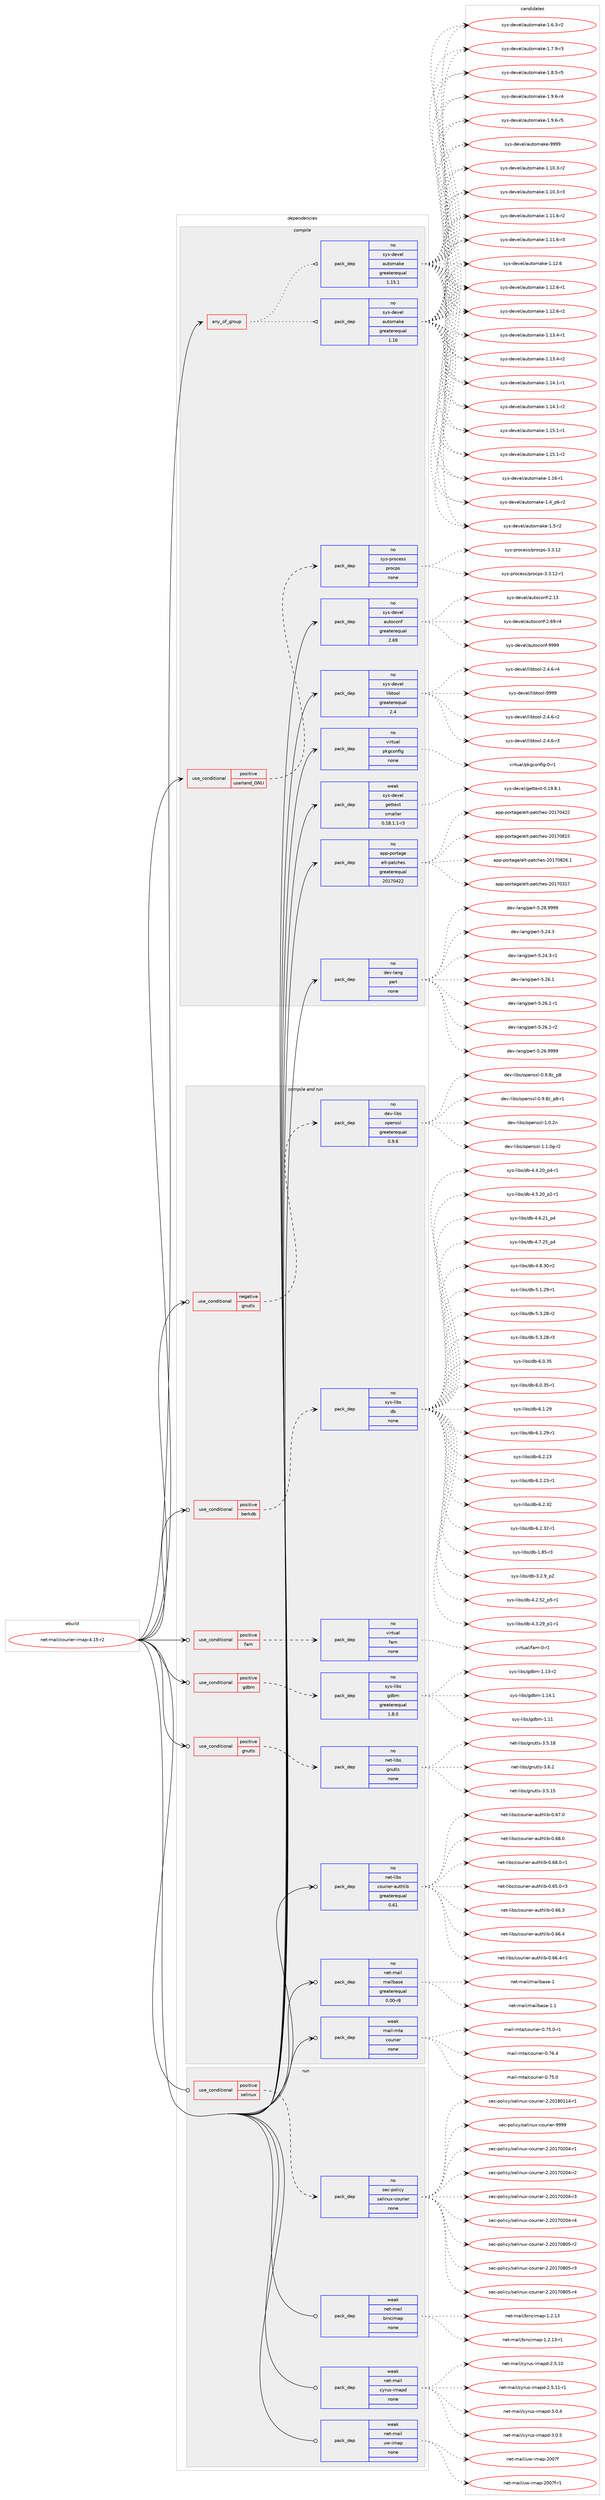 digraph prolog {

# *************
# Graph options
# *************

newrank=true;
concentrate=true;
compound=true;
graph [rankdir=LR,fontname=Helvetica,fontsize=10,ranksep=1.5];#, ranksep=2.5, nodesep=0.2];
edge  [arrowhead=vee];
node  [fontname=Helvetica,fontsize=10];

# **********
# The ebuild
# **********

subgraph cluster_leftcol {
color=gray;
rank=same;
label=<<i>ebuild</i>>;
id [label="net-mail/courier-imap-4.15-r2", color=red, width=4, href="../net-mail/courier-imap-4.15-r2.svg"];
}

# ****************
# The dependencies
# ****************

subgraph cluster_midcol {
color=gray;
label=<<i>dependencies</i>>;
subgraph cluster_compile {
fillcolor="#eeeeee";
style=filled;
label=<<i>compile</i>>;
subgraph any18 {
dependency711 [label=<<TABLE BORDER="0" CELLBORDER="1" CELLSPACING="0" CELLPADDING="4"><TR><TD CELLPADDING="10">any_of_group</TD></TR></TABLE>>, shape=none, color=red];subgraph pack525 {
dependency712 [label=<<TABLE BORDER="0" CELLBORDER="1" CELLSPACING="0" CELLPADDING="4" WIDTH="220"><TR><TD ROWSPAN="6" CELLPADDING="30">pack_dep</TD></TR><TR><TD WIDTH="110">no</TD></TR><TR><TD>sys-devel</TD></TR><TR><TD>automake</TD></TR><TR><TD>greaterequal</TD></TR><TR><TD>1.16</TD></TR></TABLE>>, shape=none, color=blue];
}
dependency711:e -> dependency712:w [weight=20,style="dotted",arrowhead="oinv"];
subgraph pack526 {
dependency713 [label=<<TABLE BORDER="0" CELLBORDER="1" CELLSPACING="0" CELLPADDING="4" WIDTH="220"><TR><TD ROWSPAN="6" CELLPADDING="30">pack_dep</TD></TR><TR><TD WIDTH="110">no</TD></TR><TR><TD>sys-devel</TD></TR><TR><TD>automake</TD></TR><TR><TD>greaterequal</TD></TR><TR><TD>1.15.1</TD></TR></TABLE>>, shape=none, color=blue];
}
dependency711:e -> dependency713:w [weight=20,style="dotted",arrowhead="oinv"];
}
id:e -> dependency711:w [weight=20,style="solid",arrowhead="vee"];
subgraph cond170 {
dependency714 [label=<<TABLE BORDER="0" CELLBORDER="1" CELLSPACING="0" CELLPADDING="4"><TR><TD ROWSPAN="3" CELLPADDING="10">use_conditional</TD></TR><TR><TD>positive</TD></TR><TR><TD>userland_GNU</TD></TR></TABLE>>, shape=none, color=red];
subgraph pack527 {
dependency715 [label=<<TABLE BORDER="0" CELLBORDER="1" CELLSPACING="0" CELLPADDING="4" WIDTH="220"><TR><TD ROWSPAN="6" CELLPADDING="30">pack_dep</TD></TR><TR><TD WIDTH="110">no</TD></TR><TR><TD>sys-process</TD></TR><TR><TD>procps</TD></TR><TR><TD>none</TD></TR><TR><TD></TD></TR></TABLE>>, shape=none, color=blue];
}
dependency714:e -> dependency715:w [weight=20,style="dashed",arrowhead="vee"];
}
id:e -> dependency714:w [weight=20,style="solid",arrowhead="vee"];
subgraph pack528 {
dependency716 [label=<<TABLE BORDER="0" CELLBORDER="1" CELLSPACING="0" CELLPADDING="4" WIDTH="220"><TR><TD ROWSPAN="6" CELLPADDING="30">pack_dep</TD></TR><TR><TD WIDTH="110">no</TD></TR><TR><TD>app-portage</TD></TR><TR><TD>elt-patches</TD></TR><TR><TD>greaterequal</TD></TR><TR><TD>20170422</TD></TR></TABLE>>, shape=none, color=blue];
}
id:e -> dependency716:w [weight=20,style="solid",arrowhead="vee"];
subgraph pack529 {
dependency717 [label=<<TABLE BORDER="0" CELLBORDER="1" CELLSPACING="0" CELLPADDING="4" WIDTH="220"><TR><TD ROWSPAN="6" CELLPADDING="30">pack_dep</TD></TR><TR><TD WIDTH="110">no</TD></TR><TR><TD>dev-lang</TD></TR><TR><TD>perl</TD></TR><TR><TD>none</TD></TR><TR><TD></TD></TR></TABLE>>, shape=none, color=blue];
}
id:e -> dependency717:w [weight=20,style="solid",arrowhead="vee"];
subgraph pack530 {
dependency718 [label=<<TABLE BORDER="0" CELLBORDER="1" CELLSPACING="0" CELLPADDING="4" WIDTH="220"><TR><TD ROWSPAN="6" CELLPADDING="30">pack_dep</TD></TR><TR><TD WIDTH="110">no</TD></TR><TR><TD>sys-devel</TD></TR><TR><TD>autoconf</TD></TR><TR><TD>greaterequal</TD></TR><TR><TD>2.69</TD></TR></TABLE>>, shape=none, color=blue];
}
id:e -> dependency718:w [weight=20,style="solid",arrowhead="vee"];
subgraph pack531 {
dependency719 [label=<<TABLE BORDER="0" CELLBORDER="1" CELLSPACING="0" CELLPADDING="4" WIDTH="220"><TR><TD ROWSPAN="6" CELLPADDING="30">pack_dep</TD></TR><TR><TD WIDTH="110">no</TD></TR><TR><TD>sys-devel</TD></TR><TR><TD>libtool</TD></TR><TR><TD>greaterequal</TD></TR><TR><TD>2.4</TD></TR></TABLE>>, shape=none, color=blue];
}
id:e -> dependency719:w [weight=20,style="solid",arrowhead="vee"];
subgraph pack532 {
dependency720 [label=<<TABLE BORDER="0" CELLBORDER="1" CELLSPACING="0" CELLPADDING="4" WIDTH="220"><TR><TD ROWSPAN="6" CELLPADDING="30">pack_dep</TD></TR><TR><TD WIDTH="110">no</TD></TR><TR><TD>virtual</TD></TR><TR><TD>pkgconfig</TD></TR><TR><TD>none</TD></TR><TR><TD></TD></TR></TABLE>>, shape=none, color=blue];
}
id:e -> dependency720:w [weight=20,style="solid",arrowhead="vee"];
subgraph pack533 {
dependency721 [label=<<TABLE BORDER="0" CELLBORDER="1" CELLSPACING="0" CELLPADDING="4" WIDTH="220"><TR><TD ROWSPAN="6" CELLPADDING="30">pack_dep</TD></TR><TR><TD WIDTH="110">weak</TD></TR><TR><TD>sys-devel</TD></TR><TR><TD>gettext</TD></TR><TR><TD>smaller</TD></TR><TR><TD>0.18.1.1-r3</TD></TR></TABLE>>, shape=none, color=blue];
}
id:e -> dependency721:w [weight=20,style="solid",arrowhead="vee"];
}
subgraph cluster_compileandrun {
fillcolor="#eeeeee";
style=filled;
label=<<i>compile and run</i>>;
subgraph cond171 {
dependency722 [label=<<TABLE BORDER="0" CELLBORDER="1" CELLSPACING="0" CELLPADDING="4"><TR><TD ROWSPAN="3" CELLPADDING="10">use_conditional</TD></TR><TR><TD>negative</TD></TR><TR><TD>gnutls</TD></TR></TABLE>>, shape=none, color=red];
subgraph pack534 {
dependency723 [label=<<TABLE BORDER="0" CELLBORDER="1" CELLSPACING="0" CELLPADDING="4" WIDTH="220"><TR><TD ROWSPAN="6" CELLPADDING="30">pack_dep</TD></TR><TR><TD WIDTH="110">no</TD></TR><TR><TD>dev-libs</TD></TR><TR><TD>openssl</TD></TR><TR><TD>greaterequal</TD></TR><TR><TD>0.9.6</TD></TR></TABLE>>, shape=none, color=blue];
}
dependency722:e -> dependency723:w [weight=20,style="dashed",arrowhead="vee"];
}
id:e -> dependency722:w [weight=20,style="solid",arrowhead="odotvee"];
subgraph cond172 {
dependency724 [label=<<TABLE BORDER="0" CELLBORDER="1" CELLSPACING="0" CELLPADDING="4"><TR><TD ROWSPAN="3" CELLPADDING="10">use_conditional</TD></TR><TR><TD>positive</TD></TR><TR><TD>berkdb</TD></TR></TABLE>>, shape=none, color=red];
subgraph pack535 {
dependency725 [label=<<TABLE BORDER="0" CELLBORDER="1" CELLSPACING="0" CELLPADDING="4" WIDTH="220"><TR><TD ROWSPAN="6" CELLPADDING="30">pack_dep</TD></TR><TR><TD WIDTH="110">no</TD></TR><TR><TD>sys-libs</TD></TR><TR><TD>db</TD></TR><TR><TD>none</TD></TR><TR><TD></TD></TR></TABLE>>, shape=none, color=blue];
}
dependency724:e -> dependency725:w [weight=20,style="dashed",arrowhead="vee"];
}
id:e -> dependency724:w [weight=20,style="solid",arrowhead="odotvee"];
subgraph cond173 {
dependency726 [label=<<TABLE BORDER="0" CELLBORDER="1" CELLSPACING="0" CELLPADDING="4"><TR><TD ROWSPAN="3" CELLPADDING="10">use_conditional</TD></TR><TR><TD>positive</TD></TR><TR><TD>fam</TD></TR></TABLE>>, shape=none, color=red];
subgraph pack536 {
dependency727 [label=<<TABLE BORDER="0" CELLBORDER="1" CELLSPACING="0" CELLPADDING="4" WIDTH="220"><TR><TD ROWSPAN="6" CELLPADDING="30">pack_dep</TD></TR><TR><TD WIDTH="110">no</TD></TR><TR><TD>virtual</TD></TR><TR><TD>fam</TD></TR><TR><TD>none</TD></TR><TR><TD></TD></TR></TABLE>>, shape=none, color=blue];
}
dependency726:e -> dependency727:w [weight=20,style="dashed",arrowhead="vee"];
}
id:e -> dependency726:w [weight=20,style="solid",arrowhead="odotvee"];
subgraph cond174 {
dependency728 [label=<<TABLE BORDER="0" CELLBORDER="1" CELLSPACING="0" CELLPADDING="4"><TR><TD ROWSPAN="3" CELLPADDING="10">use_conditional</TD></TR><TR><TD>positive</TD></TR><TR><TD>gdbm</TD></TR></TABLE>>, shape=none, color=red];
subgraph pack537 {
dependency729 [label=<<TABLE BORDER="0" CELLBORDER="1" CELLSPACING="0" CELLPADDING="4" WIDTH="220"><TR><TD ROWSPAN="6" CELLPADDING="30">pack_dep</TD></TR><TR><TD WIDTH="110">no</TD></TR><TR><TD>sys-libs</TD></TR><TR><TD>gdbm</TD></TR><TR><TD>greaterequal</TD></TR><TR><TD>1.8.0</TD></TR></TABLE>>, shape=none, color=blue];
}
dependency728:e -> dependency729:w [weight=20,style="dashed",arrowhead="vee"];
}
id:e -> dependency728:w [weight=20,style="solid",arrowhead="odotvee"];
subgraph cond175 {
dependency730 [label=<<TABLE BORDER="0" CELLBORDER="1" CELLSPACING="0" CELLPADDING="4"><TR><TD ROWSPAN="3" CELLPADDING="10">use_conditional</TD></TR><TR><TD>positive</TD></TR><TR><TD>gnutls</TD></TR></TABLE>>, shape=none, color=red];
subgraph pack538 {
dependency731 [label=<<TABLE BORDER="0" CELLBORDER="1" CELLSPACING="0" CELLPADDING="4" WIDTH="220"><TR><TD ROWSPAN="6" CELLPADDING="30">pack_dep</TD></TR><TR><TD WIDTH="110">no</TD></TR><TR><TD>net-libs</TD></TR><TR><TD>gnutls</TD></TR><TR><TD>none</TD></TR><TR><TD></TD></TR></TABLE>>, shape=none, color=blue];
}
dependency730:e -> dependency731:w [weight=20,style="dashed",arrowhead="vee"];
}
id:e -> dependency730:w [weight=20,style="solid",arrowhead="odotvee"];
subgraph pack539 {
dependency732 [label=<<TABLE BORDER="0" CELLBORDER="1" CELLSPACING="0" CELLPADDING="4" WIDTH="220"><TR><TD ROWSPAN="6" CELLPADDING="30">pack_dep</TD></TR><TR><TD WIDTH="110">no</TD></TR><TR><TD>net-libs</TD></TR><TR><TD>courier-authlib</TD></TR><TR><TD>greaterequal</TD></TR><TR><TD>0.61</TD></TR></TABLE>>, shape=none, color=blue];
}
id:e -> dependency732:w [weight=20,style="solid",arrowhead="odotvee"];
subgraph pack540 {
dependency733 [label=<<TABLE BORDER="0" CELLBORDER="1" CELLSPACING="0" CELLPADDING="4" WIDTH="220"><TR><TD ROWSPAN="6" CELLPADDING="30">pack_dep</TD></TR><TR><TD WIDTH="110">no</TD></TR><TR><TD>net-mail</TD></TR><TR><TD>mailbase</TD></TR><TR><TD>greaterequal</TD></TR><TR><TD>0.00-r8</TD></TR></TABLE>>, shape=none, color=blue];
}
id:e -> dependency733:w [weight=20,style="solid",arrowhead="odotvee"];
subgraph pack541 {
dependency734 [label=<<TABLE BORDER="0" CELLBORDER="1" CELLSPACING="0" CELLPADDING="4" WIDTH="220"><TR><TD ROWSPAN="6" CELLPADDING="30">pack_dep</TD></TR><TR><TD WIDTH="110">weak</TD></TR><TR><TD>mail-mta</TD></TR><TR><TD>courier</TD></TR><TR><TD>none</TD></TR><TR><TD></TD></TR></TABLE>>, shape=none, color=blue];
}
id:e -> dependency734:w [weight=20,style="solid",arrowhead="odotvee"];
}
subgraph cluster_run {
fillcolor="#eeeeee";
style=filled;
label=<<i>run</i>>;
subgraph cond176 {
dependency735 [label=<<TABLE BORDER="0" CELLBORDER="1" CELLSPACING="0" CELLPADDING="4"><TR><TD ROWSPAN="3" CELLPADDING="10">use_conditional</TD></TR><TR><TD>positive</TD></TR><TR><TD>selinux</TD></TR></TABLE>>, shape=none, color=red];
subgraph pack542 {
dependency736 [label=<<TABLE BORDER="0" CELLBORDER="1" CELLSPACING="0" CELLPADDING="4" WIDTH="220"><TR><TD ROWSPAN="6" CELLPADDING="30">pack_dep</TD></TR><TR><TD WIDTH="110">no</TD></TR><TR><TD>sec-policy</TD></TR><TR><TD>selinux-courier</TD></TR><TR><TD>none</TD></TR><TR><TD></TD></TR></TABLE>>, shape=none, color=blue];
}
dependency735:e -> dependency736:w [weight=20,style="dashed",arrowhead="vee"];
}
id:e -> dependency735:w [weight=20,style="solid",arrowhead="odot"];
subgraph pack543 {
dependency737 [label=<<TABLE BORDER="0" CELLBORDER="1" CELLSPACING="0" CELLPADDING="4" WIDTH="220"><TR><TD ROWSPAN="6" CELLPADDING="30">pack_dep</TD></TR><TR><TD WIDTH="110">weak</TD></TR><TR><TD>net-mail</TD></TR><TR><TD>bincimap</TD></TR><TR><TD>none</TD></TR><TR><TD></TD></TR></TABLE>>, shape=none, color=blue];
}
id:e -> dependency737:w [weight=20,style="solid",arrowhead="odot"];
subgraph pack544 {
dependency738 [label=<<TABLE BORDER="0" CELLBORDER="1" CELLSPACING="0" CELLPADDING="4" WIDTH="220"><TR><TD ROWSPAN="6" CELLPADDING="30">pack_dep</TD></TR><TR><TD WIDTH="110">weak</TD></TR><TR><TD>net-mail</TD></TR><TR><TD>cyrus-imapd</TD></TR><TR><TD>none</TD></TR><TR><TD></TD></TR></TABLE>>, shape=none, color=blue];
}
id:e -> dependency738:w [weight=20,style="solid",arrowhead="odot"];
subgraph pack545 {
dependency739 [label=<<TABLE BORDER="0" CELLBORDER="1" CELLSPACING="0" CELLPADDING="4" WIDTH="220"><TR><TD ROWSPAN="6" CELLPADDING="30">pack_dep</TD></TR><TR><TD WIDTH="110">weak</TD></TR><TR><TD>net-mail</TD></TR><TR><TD>uw-imap</TD></TR><TR><TD>none</TD></TR><TR><TD></TD></TR></TABLE>>, shape=none, color=blue];
}
id:e -> dependency739:w [weight=20,style="solid",arrowhead="odot"];
}
}

# **************
# The candidates
# **************

subgraph cluster_choices {
rank=same;
color=gray;
label=<<i>candidates</i>>;

subgraph choice525 {
color=black;
nodesep=1;
choice11512111545100101118101108479711711611110997107101454946494846514511450 [label="sys-devel/automake-1.10.3-r2", color=red, width=4,href="../sys-devel/automake-1.10.3-r2.svg"];
choice11512111545100101118101108479711711611110997107101454946494846514511451 [label="sys-devel/automake-1.10.3-r3", color=red, width=4,href="../sys-devel/automake-1.10.3-r3.svg"];
choice11512111545100101118101108479711711611110997107101454946494946544511450 [label="sys-devel/automake-1.11.6-r2", color=red, width=4,href="../sys-devel/automake-1.11.6-r2.svg"];
choice11512111545100101118101108479711711611110997107101454946494946544511451 [label="sys-devel/automake-1.11.6-r3", color=red, width=4,href="../sys-devel/automake-1.11.6-r3.svg"];
choice1151211154510010111810110847971171161111099710710145494649504654 [label="sys-devel/automake-1.12.6", color=red, width=4,href="../sys-devel/automake-1.12.6.svg"];
choice11512111545100101118101108479711711611110997107101454946495046544511449 [label="sys-devel/automake-1.12.6-r1", color=red, width=4,href="../sys-devel/automake-1.12.6-r1.svg"];
choice11512111545100101118101108479711711611110997107101454946495046544511450 [label="sys-devel/automake-1.12.6-r2", color=red, width=4,href="../sys-devel/automake-1.12.6-r2.svg"];
choice11512111545100101118101108479711711611110997107101454946495146524511449 [label="sys-devel/automake-1.13.4-r1", color=red, width=4,href="../sys-devel/automake-1.13.4-r1.svg"];
choice11512111545100101118101108479711711611110997107101454946495146524511450 [label="sys-devel/automake-1.13.4-r2", color=red, width=4,href="../sys-devel/automake-1.13.4-r2.svg"];
choice11512111545100101118101108479711711611110997107101454946495246494511449 [label="sys-devel/automake-1.14.1-r1", color=red, width=4,href="../sys-devel/automake-1.14.1-r1.svg"];
choice11512111545100101118101108479711711611110997107101454946495246494511450 [label="sys-devel/automake-1.14.1-r2", color=red, width=4,href="../sys-devel/automake-1.14.1-r2.svg"];
choice11512111545100101118101108479711711611110997107101454946495346494511449 [label="sys-devel/automake-1.15.1-r1", color=red, width=4,href="../sys-devel/automake-1.15.1-r1.svg"];
choice11512111545100101118101108479711711611110997107101454946495346494511450 [label="sys-devel/automake-1.15.1-r2", color=red, width=4,href="../sys-devel/automake-1.15.1-r2.svg"];
choice1151211154510010111810110847971171161111099710710145494649544511449 [label="sys-devel/automake-1.16-r1", color=red, width=4,href="../sys-devel/automake-1.16-r1.svg"];
choice115121115451001011181011084797117116111109971071014549465295112544511450 [label="sys-devel/automake-1.4_p6-r2", color=red, width=4,href="../sys-devel/automake-1.4_p6-r2.svg"];
choice11512111545100101118101108479711711611110997107101454946534511450 [label="sys-devel/automake-1.5-r2", color=red, width=4,href="../sys-devel/automake-1.5-r2.svg"];
choice115121115451001011181011084797117116111109971071014549465446514511450 [label="sys-devel/automake-1.6.3-r2", color=red, width=4,href="../sys-devel/automake-1.6.3-r2.svg"];
choice115121115451001011181011084797117116111109971071014549465546574511451 [label="sys-devel/automake-1.7.9-r3", color=red, width=4,href="../sys-devel/automake-1.7.9-r3.svg"];
choice115121115451001011181011084797117116111109971071014549465646534511453 [label="sys-devel/automake-1.8.5-r5", color=red, width=4,href="../sys-devel/automake-1.8.5-r5.svg"];
choice115121115451001011181011084797117116111109971071014549465746544511452 [label="sys-devel/automake-1.9.6-r4", color=red, width=4,href="../sys-devel/automake-1.9.6-r4.svg"];
choice115121115451001011181011084797117116111109971071014549465746544511453 [label="sys-devel/automake-1.9.6-r5", color=red, width=4,href="../sys-devel/automake-1.9.6-r5.svg"];
choice115121115451001011181011084797117116111109971071014557575757 [label="sys-devel/automake-9999", color=red, width=4,href="../sys-devel/automake-9999.svg"];
dependency712:e -> choice11512111545100101118101108479711711611110997107101454946494846514511450:w [style=dotted,weight="100"];
dependency712:e -> choice11512111545100101118101108479711711611110997107101454946494846514511451:w [style=dotted,weight="100"];
dependency712:e -> choice11512111545100101118101108479711711611110997107101454946494946544511450:w [style=dotted,weight="100"];
dependency712:e -> choice11512111545100101118101108479711711611110997107101454946494946544511451:w [style=dotted,weight="100"];
dependency712:e -> choice1151211154510010111810110847971171161111099710710145494649504654:w [style=dotted,weight="100"];
dependency712:e -> choice11512111545100101118101108479711711611110997107101454946495046544511449:w [style=dotted,weight="100"];
dependency712:e -> choice11512111545100101118101108479711711611110997107101454946495046544511450:w [style=dotted,weight="100"];
dependency712:e -> choice11512111545100101118101108479711711611110997107101454946495146524511449:w [style=dotted,weight="100"];
dependency712:e -> choice11512111545100101118101108479711711611110997107101454946495146524511450:w [style=dotted,weight="100"];
dependency712:e -> choice11512111545100101118101108479711711611110997107101454946495246494511449:w [style=dotted,weight="100"];
dependency712:e -> choice11512111545100101118101108479711711611110997107101454946495246494511450:w [style=dotted,weight="100"];
dependency712:e -> choice11512111545100101118101108479711711611110997107101454946495346494511449:w [style=dotted,weight="100"];
dependency712:e -> choice11512111545100101118101108479711711611110997107101454946495346494511450:w [style=dotted,weight="100"];
dependency712:e -> choice1151211154510010111810110847971171161111099710710145494649544511449:w [style=dotted,weight="100"];
dependency712:e -> choice115121115451001011181011084797117116111109971071014549465295112544511450:w [style=dotted,weight="100"];
dependency712:e -> choice11512111545100101118101108479711711611110997107101454946534511450:w [style=dotted,weight="100"];
dependency712:e -> choice115121115451001011181011084797117116111109971071014549465446514511450:w [style=dotted,weight="100"];
dependency712:e -> choice115121115451001011181011084797117116111109971071014549465546574511451:w [style=dotted,weight="100"];
dependency712:e -> choice115121115451001011181011084797117116111109971071014549465646534511453:w [style=dotted,weight="100"];
dependency712:e -> choice115121115451001011181011084797117116111109971071014549465746544511452:w [style=dotted,weight="100"];
dependency712:e -> choice115121115451001011181011084797117116111109971071014549465746544511453:w [style=dotted,weight="100"];
dependency712:e -> choice115121115451001011181011084797117116111109971071014557575757:w [style=dotted,weight="100"];
}
subgraph choice526 {
color=black;
nodesep=1;
choice11512111545100101118101108479711711611110997107101454946494846514511450 [label="sys-devel/automake-1.10.3-r2", color=red, width=4,href="../sys-devel/automake-1.10.3-r2.svg"];
choice11512111545100101118101108479711711611110997107101454946494846514511451 [label="sys-devel/automake-1.10.3-r3", color=red, width=4,href="../sys-devel/automake-1.10.3-r3.svg"];
choice11512111545100101118101108479711711611110997107101454946494946544511450 [label="sys-devel/automake-1.11.6-r2", color=red, width=4,href="../sys-devel/automake-1.11.6-r2.svg"];
choice11512111545100101118101108479711711611110997107101454946494946544511451 [label="sys-devel/automake-1.11.6-r3", color=red, width=4,href="../sys-devel/automake-1.11.6-r3.svg"];
choice1151211154510010111810110847971171161111099710710145494649504654 [label="sys-devel/automake-1.12.6", color=red, width=4,href="../sys-devel/automake-1.12.6.svg"];
choice11512111545100101118101108479711711611110997107101454946495046544511449 [label="sys-devel/automake-1.12.6-r1", color=red, width=4,href="../sys-devel/automake-1.12.6-r1.svg"];
choice11512111545100101118101108479711711611110997107101454946495046544511450 [label="sys-devel/automake-1.12.6-r2", color=red, width=4,href="../sys-devel/automake-1.12.6-r2.svg"];
choice11512111545100101118101108479711711611110997107101454946495146524511449 [label="sys-devel/automake-1.13.4-r1", color=red, width=4,href="../sys-devel/automake-1.13.4-r1.svg"];
choice11512111545100101118101108479711711611110997107101454946495146524511450 [label="sys-devel/automake-1.13.4-r2", color=red, width=4,href="../sys-devel/automake-1.13.4-r2.svg"];
choice11512111545100101118101108479711711611110997107101454946495246494511449 [label="sys-devel/automake-1.14.1-r1", color=red, width=4,href="../sys-devel/automake-1.14.1-r1.svg"];
choice11512111545100101118101108479711711611110997107101454946495246494511450 [label="sys-devel/automake-1.14.1-r2", color=red, width=4,href="../sys-devel/automake-1.14.1-r2.svg"];
choice11512111545100101118101108479711711611110997107101454946495346494511449 [label="sys-devel/automake-1.15.1-r1", color=red, width=4,href="../sys-devel/automake-1.15.1-r1.svg"];
choice11512111545100101118101108479711711611110997107101454946495346494511450 [label="sys-devel/automake-1.15.1-r2", color=red, width=4,href="../sys-devel/automake-1.15.1-r2.svg"];
choice1151211154510010111810110847971171161111099710710145494649544511449 [label="sys-devel/automake-1.16-r1", color=red, width=4,href="../sys-devel/automake-1.16-r1.svg"];
choice115121115451001011181011084797117116111109971071014549465295112544511450 [label="sys-devel/automake-1.4_p6-r2", color=red, width=4,href="../sys-devel/automake-1.4_p6-r2.svg"];
choice11512111545100101118101108479711711611110997107101454946534511450 [label="sys-devel/automake-1.5-r2", color=red, width=4,href="../sys-devel/automake-1.5-r2.svg"];
choice115121115451001011181011084797117116111109971071014549465446514511450 [label="sys-devel/automake-1.6.3-r2", color=red, width=4,href="../sys-devel/automake-1.6.3-r2.svg"];
choice115121115451001011181011084797117116111109971071014549465546574511451 [label="sys-devel/automake-1.7.9-r3", color=red, width=4,href="../sys-devel/automake-1.7.9-r3.svg"];
choice115121115451001011181011084797117116111109971071014549465646534511453 [label="sys-devel/automake-1.8.5-r5", color=red, width=4,href="../sys-devel/automake-1.8.5-r5.svg"];
choice115121115451001011181011084797117116111109971071014549465746544511452 [label="sys-devel/automake-1.9.6-r4", color=red, width=4,href="../sys-devel/automake-1.9.6-r4.svg"];
choice115121115451001011181011084797117116111109971071014549465746544511453 [label="sys-devel/automake-1.9.6-r5", color=red, width=4,href="../sys-devel/automake-1.9.6-r5.svg"];
choice115121115451001011181011084797117116111109971071014557575757 [label="sys-devel/automake-9999", color=red, width=4,href="../sys-devel/automake-9999.svg"];
dependency713:e -> choice11512111545100101118101108479711711611110997107101454946494846514511450:w [style=dotted,weight="100"];
dependency713:e -> choice11512111545100101118101108479711711611110997107101454946494846514511451:w [style=dotted,weight="100"];
dependency713:e -> choice11512111545100101118101108479711711611110997107101454946494946544511450:w [style=dotted,weight="100"];
dependency713:e -> choice11512111545100101118101108479711711611110997107101454946494946544511451:w [style=dotted,weight="100"];
dependency713:e -> choice1151211154510010111810110847971171161111099710710145494649504654:w [style=dotted,weight="100"];
dependency713:e -> choice11512111545100101118101108479711711611110997107101454946495046544511449:w [style=dotted,weight="100"];
dependency713:e -> choice11512111545100101118101108479711711611110997107101454946495046544511450:w [style=dotted,weight="100"];
dependency713:e -> choice11512111545100101118101108479711711611110997107101454946495146524511449:w [style=dotted,weight="100"];
dependency713:e -> choice11512111545100101118101108479711711611110997107101454946495146524511450:w [style=dotted,weight="100"];
dependency713:e -> choice11512111545100101118101108479711711611110997107101454946495246494511449:w [style=dotted,weight="100"];
dependency713:e -> choice11512111545100101118101108479711711611110997107101454946495246494511450:w [style=dotted,weight="100"];
dependency713:e -> choice11512111545100101118101108479711711611110997107101454946495346494511449:w [style=dotted,weight="100"];
dependency713:e -> choice11512111545100101118101108479711711611110997107101454946495346494511450:w [style=dotted,weight="100"];
dependency713:e -> choice1151211154510010111810110847971171161111099710710145494649544511449:w [style=dotted,weight="100"];
dependency713:e -> choice115121115451001011181011084797117116111109971071014549465295112544511450:w [style=dotted,weight="100"];
dependency713:e -> choice11512111545100101118101108479711711611110997107101454946534511450:w [style=dotted,weight="100"];
dependency713:e -> choice115121115451001011181011084797117116111109971071014549465446514511450:w [style=dotted,weight="100"];
dependency713:e -> choice115121115451001011181011084797117116111109971071014549465546574511451:w [style=dotted,weight="100"];
dependency713:e -> choice115121115451001011181011084797117116111109971071014549465646534511453:w [style=dotted,weight="100"];
dependency713:e -> choice115121115451001011181011084797117116111109971071014549465746544511452:w [style=dotted,weight="100"];
dependency713:e -> choice115121115451001011181011084797117116111109971071014549465746544511453:w [style=dotted,weight="100"];
dependency713:e -> choice115121115451001011181011084797117116111109971071014557575757:w [style=dotted,weight="100"];
}
subgraph choice527 {
color=black;
nodesep=1;
choice1151211154511211411199101115115471121141119911211545514651464950 [label="sys-process/procps-3.3.12", color=red, width=4,href="../sys-process/procps-3.3.12.svg"];
choice11512111545112114111991011151154711211411199112115455146514649504511449 [label="sys-process/procps-3.3.12-r1", color=red, width=4,href="../sys-process/procps-3.3.12-r1.svg"];
dependency715:e -> choice1151211154511211411199101115115471121141119911211545514651464950:w [style=dotted,weight="100"];
dependency715:e -> choice11512111545112114111991011151154711211411199112115455146514649504511449:w [style=dotted,weight="100"];
}
subgraph choice528 {
color=black;
nodesep=1;
choice97112112451121111141169710310147101108116451129711699104101115455048495548514955 [label="app-portage/elt-patches-20170317", color=red, width=4,href="../app-portage/elt-patches-20170317.svg"];
choice97112112451121111141169710310147101108116451129711699104101115455048495548525050 [label="app-portage/elt-patches-20170422", color=red, width=4,href="../app-portage/elt-patches-20170422.svg"];
choice97112112451121111141169710310147101108116451129711699104101115455048495548564953 [label="app-portage/elt-patches-20170815", color=red, width=4,href="../app-portage/elt-patches-20170815.svg"];
choice971121124511211111411697103101471011081164511297116991041011154550484955485650544649 [label="app-portage/elt-patches-20170826.1", color=red, width=4,href="../app-portage/elt-patches-20170826.1.svg"];
dependency716:e -> choice97112112451121111141169710310147101108116451129711699104101115455048495548514955:w [style=dotted,weight="100"];
dependency716:e -> choice97112112451121111141169710310147101108116451129711699104101115455048495548525050:w [style=dotted,weight="100"];
dependency716:e -> choice97112112451121111141169710310147101108116451129711699104101115455048495548564953:w [style=dotted,weight="100"];
dependency716:e -> choice971121124511211111411697103101471011081164511297116991041011154550484955485650544649:w [style=dotted,weight="100"];
}
subgraph choice529 {
color=black;
nodesep=1;
choice10010111845108971101034711210111410845534650524651 [label="dev-lang/perl-5.24.3", color=red, width=4,href="../dev-lang/perl-5.24.3.svg"];
choice100101118451089711010347112101114108455346505246514511449 [label="dev-lang/perl-5.24.3-r1", color=red, width=4,href="../dev-lang/perl-5.24.3-r1.svg"];
choice10010111845108971101034711210111410845534650544649 [label="dev-lang/perl-5.26.1", color=red, width=4,href="../dev-lang/perl-5.26.1.svg"];
choice100101118451089711010347112101114108455346505446494511449 [label="dev-lang/perl-5.26.1-r1", color=red, width=4,href="../dev-lang/perl-5.26.1-r1.svg"];
choice100101118451089711010347112101114108455346505446494511450 [label="dev-lang/perl-5.26.1-r2", color=red, width=4,href="../dev-lang/perl-5.26.1-r2.svg"];
choice10010111845108971101034711210111410845534650544657575757 [label="dev-lang/perl-5.26.9999", color=red, width=4,href="../dev-lang/perl-5.26.9999.svg"];
choice10010111845108971101034711210111410845534650564657575757 [label="dev-lang/perl-5.28.9999", color=red, width=4,href="../dev-lang/perl-5.28.9999.svg"];
dependency717:e -> choice10010111845108971101034711210111410845534650524651:w [style=dotted,weight="100"];
dependency717:e -> choice100101118451089711010347112101114108455346505246514511449:w [style=dotted,weight="100"];
dependency717:e -> choice10010111845108971101034711210111410845534650544649:w [style=dotted,weight="100"];
dependency717:e -> choice100101118451089711010347112101114108455346505446494511449:w [style=dotted,weight="100"];
dependency717:e -> choice100101118451089711010347112101114108455346505446494511450:w [style=dotted,weight="100"];
dependency717:e -> choice10010111845108971101034711210111410845534650544657575757:w [style=dotted,weight="100"];
dependency717:e -> choice10010111845108971101034711210111410845534650564657575757:w [style=dotted,weight="100"];
}
subgraph choice530 {
color=black;
nodesep=1;
choice115121115451001011181011084797117116111991111101024550464951 [label="sys-devel/autoconf-2.13", color=red, width=4,href="../sys-devel/autoconf-2.13.svg"];
choice1151211154510010111810110847971171161119911111010245504654574511452 [label="sys-devel/autoconf-2.69-r4", color=red, width=4,href="../sys-devel/autoconf-2.69-r4.svg"];
choice115121115451001011181011084797117116111991111101024557575757 [label="sys-devel/autoconf-9999", color=red, width=4,href="../sys-devel/autoconf-9999.svg"];
dependency718:e -> choice115121115451001011181011084797117116111991111101024550464951:w [style=dotted,weight="100"];
dependency718:e -> choice1151211154510010111810110847971171161119911111010245504654574511452:w [style=dotted,weight="100"];
dependency718:e -> choice115121115451001011181011084797117116111991111101024557575757:w [style=dotted,weight="100"];
}
subgraph choice531 {
color=black;
nodesep=1;
choice1151211154510010111810110847108105981161111111084550465246544511450 [label="sys-devel/libtool-2.4.6-r2", color=red, width=4,href="../sys-devel/libtool-2.4.6-r2.svg"];
choice1151211154510010111810110847108105981161111111084550465246544511451 [label="sys-devel/libtool-2.4.6-r3", color=red, width=4,href="../sys-devel/libtool-2.4.6-r3.svg"];
choice1151211154510010111810110847108105981161111111084550465246544511452 [label="sys-devel/libtool-2.4.6-r4", color=red, width=4,href="../sys-devel/libtool-2.4.6-r4.svg"];
choice1151211154510010111810110847108105981161111111084557575757 [label="sys-devel/libtool-9999", color=red, width=4,href="../sys-devel/libtool-9999.svg"];
dependency719:e -> choice1151211154510010111810110847108105981161111111084550465246544511450:w [style=dotted,weight="100"];
dependency719:e -> choice1151211154510010111810110847108105981161111111084550465246544511451:w [style=dotted,weight="100"];
dependency719:e -> choice1151211154510010111810110847108105981161111111084550465246544511452:w [style=dotted,weight="100"];
dependency719:e -> choice1151211154510010111810110847108105981161111111084557575757:w [style=dotted,weight="100"];
}
subgraph choice532 {
color=black;
nodesep=1;
choice11810511411611797108471121071039911111010210510345484511449 [label="virtual/pkgconfig-0-r1", color=red, width=4,href="../virtual/pkgconfig-0-r1.svg"];
dependency720:e -> choice11810511411611797108471121071039911111010210510345484511449:w [style=dotted,weight="100"];
}
subgraph choice533 {
color=black;
nodesep=1;
choice1151211154510010111810110847103101116116101120116454846495746564649 [label="sys-devel/gettext-0.19.8.1", color=red, width=4,href="../sys-devel/gettext-0.19.8.1.svg"];
dependency721:e -> choice1151211154510010111810110847103101116116101120116454846495746564649:w [style=dotted,weight="100"];
}
subgraph choice534 {
color=black;
nodesep=1;
choice1001011184510810598115471111121011101151151084548465746561229511256 [label="dev-libs/openssl-0.9.8z_p8", color=red, width=4,href="../dev-libs/openssl-0.9.8z_p8.svg"];
choice10010111845108105981154711111210111011511510845484657465612295112564511449 [label="dev-libs/openssl-0.9.8z_p8-r1", color=red, width=4,href="../dev-libs/openssl-0.9.8z_p8-r1.svg"];
choice100101118451081059811547111112101110115115108454946484650110 [label="dev-libs/openssl-1.0.2n", color=red, width=4,href="../dev-libs/openssl-1.0.2n.svg"];
choice1001011184510810598115471111121011101151151084549464946481034511450 [label="dev-libs/openssl-1.1.0g-r2", color=red, width=4,href="../dev-libs/openssl-1.1.0g-r2.svg"];
dependency723:e -> choice1001011184510810598115471111121011101151151084548465746561229511256:w [style=dotted,weight="100"];
dependency723:e -> choice10010111845108105981154711111210111011511510845484657465612295112564511449:w [style=dotted,weight="100"];
dependency723:e -> choice100101118451081059811547111112101110115115108454946484650110:w [style=dotted,weight="100"];
dependency723:e -> choice1001011184510810598115471111121011101151151084549464946481034511450:w [style=dotted,weight="100"];
}
subgraph choice535 {
color=black;
nodesep=1;
choice1151211154510810598115471009845494656534511451 [label="sys-libs/db-1.85-r3", color=red, width=4,href="../sys-libs/db-1.85-r3.svg"];
choice115121115451081059811547100984551465046579511250 [label="sys-libs/db-3.2.9_p2", color=red, width=4,href="../sys-libs/db-3.2.9_p2.svg"];
choice115121115451081059811547100984552465046535095112534511449 [label="sys-libs/db-4.2.52_p5-r1", color=red, width=4,href="../sys-libs/db-4.2.52_p5-r1.svg"];
choice115121115451081059811547100984552465146505795112494511449 [label="sys-libs/db-4.3.29_p1-r1", color=red, width=4,href="../sys-libs/db-4.3.29_p1-r1.svg"];
choice115121115451081059811547100984552465246504895112524511449 [label="sys-libs/db-4.4.20_p4-r1", color=red, width=4,href="../sys-libs/db-4.4.20_p4-r1.svg"];
choice115121115451081059811547100984552465346504895112504511449 [label="sys-libs/db-4.5.20_p2-r1", color=red, width=4,href="../sys-libs/db-4.5.20_p2-r1.svg"];
choice11512111545108105981154710098455246544650499511252 [label="sys-libs/db-4.6.21_p4", color=red, width=4,href="../sys-libs/db-4.6.21_p4.svg"];
choice11512111545108105981154710098455246554650539511252 [label="sys-libs/db-4.7.25_p4", color=red, width=4,href="../sys-libs/db-4.7.25_p4.svg"];
choice11512111545108105981154710098455246564651484511450 [label="sys-libs/db-4.8.30-r2", color=red, width=4,href="../sys-libs/db-4.8.30-r2.svg"];
choice11512111545108105981154710098455346494650574511449 [label="sys-libs/db-5.1.29-r1", color=red, width=4,href="../sys-libs/db-5.1.29-r1.svg"];
choice11512111545108105981154710098455346514650564511450 [label="sys-libs/db-5.3.28-r2", color=red, width=4,href="../sys-libs/db-5.3.28-r2.svg"];
choice11512111545108105981154710098455346514650564511451 [label="sys-libs/db-5.3.28-r3", color=red, width=4,href="../sys-libs/db-5.3.28-r3.svg"];
choice1151211154510810598115471009845544648465153 [label="sys-libs/db-6.0.35", color=red, width=4,href="../sys-libs/db-6.0.35.svg"];
choice11512111545108105981154710098455446484651534511449 [label="sys-libs/db-6.0.35-r1", color=red, width=4,href="../sys-libs/db-6.0.35-r1.svg"];
choice1151211154510810598115471009845544649465057 [label="sys-libs/db-6.1.29", color=red, width=4,href="../sys-libs/db-6.1.29.svg"];
choice11512111545108105981154710098455446494650574511449 [label="sys-libs/db-6.1.29-r1", color=red, width=4,href="../sys-libs/db-6.1.29-r1.svg"];
choice1151211154510810598115471009845544650465051 [label="sys-libs/db-6.2.23", color=red, width=4,href="../sys-libs/db-6.2.23.svg"];
choice11512111545108105981154710098455446504650514511449 [label="sys-libs/db-6.2.23-r1", color=red, width=4,href="../sys-libs/db-6.2.23-r1.svg"];
choice1151211154510810598115471009845544650465150 [label="sys-libs/db-6.2.32", color=red, width=4,href="../sys-libs/db-6.2.32.svg"];
choice11512111545108105981154710098455446504651504511449 [label="sys-libs/db-6.2.32-r1", color=red, width=4,href="../sys-libs/db-6.2.32-r1.svg"];
dependency725:e -> choice1151211154510810598115471009845494656534511451:w [style=dotted,weight="100"];
dependency725:e -> choice115121115451081059811547100984551465046579511250:w [style=dotted,weight="100"];
dependency725:e -> choice115121115451081059811547100984552465046535095112534511449:w [style=dotted,weight="100"];
dependency725:e -> choice115121115451081059811547100984552465146505795112494511449:w [style=dotted,weight="100"];
dependency725:e -> choice115121115451081059811547100984552465246504895112524511449:w [style=dotted,weight="100"];
dependency725:e -> choice115121115451081059811547100984552465346504895112504511449:w [style=dotted,weight="100"];
dependency725:e -> choice11512111545108105981154710098455246544650499511252:w [style=dotted,weight="100"];
dependency725:e -> choice11512111545108105981154710098455246554650539511252:w [style=dotted,weight="100"];
dependency725:e -> choice11512111545108105981154710098455246564651484511450:w [style=dotted,weight="100"];
dependency725:e -> choice11512111545108105981154710098455346494650574511449:w [style=dotted,weight="100"];
dependency725:e -> choice11512111545108105981154710098455346514650564511450:w [style=dotted,weight="100"];
dependency725:e -> choice11512111545108105981154710098455346514650564511451:w [style=dotted,weight="100"];
dependency725:e -> choice1151211154510810598115471009845544648465153:w [style=dotted,weight="100"];
dependency725:e -> choice11512111545108105981154710098455446484651534511449:w [style=dotted,weight="100"];
dependency725:e -> choice1151211154510810598115471009845544649465057:w [style=dotted,weight="100"];
dependency725:e -> choice11512111545108105981154710098455446494650574511449:w [style=dotted,weight="100"];
dependency725:e -> choice1151211154510810598115471009845544650465051:w [style=dotted,weight="100"];
dependency725:e -> choice11512111545108105981154710098455446504650514511449:w [style=dotted,weight="100"];
dependency725:e -> choice1151211154510810598115471009845544650465150:w [style=dotted,weight="100"];
dependency725:e -> choice11512111545108105981154710098455446504651504511449:w [style=dotted,weight="100"];
}
subgraph choice536 {
color=black;
nodesep=1;
choice11810511411611797108471029710945484511449 [label="virtual/fam-0-r1", color=red, width=4,href="../virtual/fam-0-r1.svg"];
dependency727:e -> choice11810511411611797108471029710945484511449:w [style=dotted,weight="100"];
}
subgraph choice537 {
color=black;
nodesep=1;
choice115121115451081059811547103100981094549464949 [label="sys-libs/gdbm-1.11", color=red, width=4,href="../sys-libs/gdbm-1.11.svg"];
choice1151211154510810598115471031009810945494649514511450 [label="sys-libs/gdbm-1.13-r2", color=red, width=4,href="../sys-libs/gdbm-1.13-r2.svg"];
choice1151211154510810598115471031009810945494649524649 [label="sys-libs/gdbm-1.14.1", color=red, width=4,href="../sys-libs/gdbm-1.14.1.svg"];
dependency729:e -> choice115121115451081059811547103100981094549464949:w [style=dotted,weight="100"];
dependency729:e -> choice1151211154510810598115471031009810945494649514511450:w [style=dotted,weight="100"];
dependency729:e -> choice1151211154510810598115471031009810945494649524649:w [style=dotted,weight="100"];
}
subgraph choice538 {
color=black;
nodesep=1;
choice11010111645108105981154710311011711610811545514653464953 [label="net-libs/gnutls-3.5.15", color=red, width=4,href="../net-libs/gnutls-3.5.15.svg"];
choice11010111645108105981154710311011711610811545514653464956 [label="net-libs/gnutls-3.5.18", color=red, width=4,href="../net-libs/gnutls-3.5.18.svg"];
choice110101116451081059811547103110117116108115455146544650 [label="net-libs/gnutls-3.6.2", color=red, width=4,href="../net-libs/gnutls-3.6.2.svg"];
dependency731:e -> choice11010111645108105981154710311011711610811545514653464953:w [style=dotted,weight="100"];
dependency731:e -> choice11010111645108105981154710311011711610811545514653464956:w [style=dotted,weight="100"];
dependency731:e -> choice110101116451081059811547103110117116108115455146544650:w [style=dotted,weight="100"];
}
subgraph choice539 {
color=black;
nodesep=1;
choice11010111645108105981154799111117114105101114459711711610410810598454846545346484511451 [label="net-libs/courier-authlib-0.65.0-r3", color=red, width=4,href="../net-libs/courier-authlib-0.65.0-r3.svg"];
choice1101011164510810598115479911111711410510111445971171161041081059845484654544651 [label="net-libs/courier-authlib-0.66.3", color=red, width=4,href="../net-libs/courier-authlib-0.66.3.svg"];
choice1101011164510810598115479911111711410510111445971171161041081059845484654544652 [label="net-libs/courier-authlib-0.66.4", color=red, width=4,href="../net-libs/courier-authlib-0.66.4.svg"];
choice11010111645108105981154799111117114105101114459711711610410810598454846545446524511449 [label="net-libs/courier-authlib-0.66.4-r1", color=red, width=4,href="../net-libs/courier-authlib-0.66.4-r1.svg"];
choice1101011164510810598115479911111711410510111445971171161041081059845484654554648 [label="net-libs/courier-authlib-0.67.0", color=red, width=4,href="../net-libs/courier-authlib-0.67.0.svg"];
choice1101011164510810598115479911111711410510111445971171161041081059845484654564648 [label="net-libs/courier-authlib-0.68.0", color=red, width=4,href="../net-libs/courier-authlib-0.68.0.svg"];
choice11010111645108105981154799111117114105101114459711711610410810598454846545646484511449 [label="net-libs/courier-authlib-0.68.0-r1", color=red, width=4,href="../net-libs/courier-authlib-0.68.0-r1.svg"];
dependency732:e -> choice11010111645108105981154799111117114105101114459711711610410810598454846545346484511451:w [style=dotted,weight="100"];
dependency732:e -> choice1101011164510810598115479911111711410510111445971171161041081059845484654544651:w [style=dotted,weight="100"];
dependency732:e -> choice1101011164510810598115479911111711410510111445971171161041081059845484654544652:w [style=dotted,weight="100"];
dependency732:e -> choice11010111645108105981154799111117114105101114459711711610410810598454846545446524511449:w [style=dotted,weight="100"];
dependency732:e -> choice1101011164510810598115479911111711410510111445971171161041081059845484654554648:w [style=dotted,weight="100"];
dependency732:e -> choice1101011164510810598115479911111711410510111445971171161041081059845484654564648:w [style=dotted,weight="100"];
dependency732:e -> choice11010111645108105981154799111117114105101114459711711610410810598454846545646484511449:w [style=dotted,weight="100"];
}
subgraph choice540 {
color=black;
nodesep=1;
choice1101011164510997105108471099710510898971151014549 [label="net-mail/mailbase-1", color=red, width=4,href="../net-mail/mailbase-1.svg"];
choice11010111645109971051084710997105108989711510145494649 [label="net-mail/mailbase-1.1", color=red, width=4,href="../net-mail/mailbase-1.1.svg"];
dependency733:e -> choice1101011164510997105108471099710510898971151014549:w [style=dotted,weight="100"];
dependency733:e -> choice11010111645109971051084710997105108989711510145494649:w [style=dotted,weight="100"];
}
subgraph choice541 {
color=black;
nodesep=1;
choice109971051084510911697479911111711410510111445484655534648 [label="mail-mta/courier-0.75.0", color=red, width=4,href="../mail-mta/courier-0.75.0.svg"];
choice1099710510845109116974799111117114105101114454846555346484511449 [label="mail-mta/courier-0.75.0-r1", color=red, width=4,href="../mail-mta/courier-0.75.0-r1.svg"];
choice109971051084510911697479911111711410510111445484655544652 [label="mail-mta/courier-0.76.4", color=red, width=4,href="../mail-mta/courier-0.76.4.svg"];
dependency734:e -> choice109971051084510911697479911111711410510111445484655534648:w [style=dotted,weight="100"];
dependency734:e -> choice1099710510845109116974799111117114105101114454846555346484511449:w [style=dotted,weight="100"];
dependency734:e -> choice109971051084510911697479911111711410510111445484655544652:w [style=dotted,weight="100"];
}
subgraph choice542 {
color=black;
nodesep=1;
choice11510199451121111081059912147115101108105110117120459911111711410510111445504650484955485048524511449 [label="sec-policy/selinux-courier-2.20170204-r1", color=red, width=4,href="../sec-policy/selinux-courier-2.20170204-r1.svg"];
choice11510199451121111081059912147115101108105110117120459911111711410510111445504650484955485048524511450 [label="sec-policy/selinux-courier-2.20170204-r2", color=red, width=4,href="../sec-policy/selinux-courier-2.20170204-r2.svg"];
choice11510199451121111081059912147115101108105110117120459911111711410510111445504650484955485048524511451 [label="sec-policy/selinux-courier-2.20170204-r3", color=red, width=4,href="../sec-policy/selinux-courier-2.20170204-r3.svg"];
choice11510199451121111081059912147115101108105110117120459911111711410510111445504650484955485048524511452 [label="sec-policy/selinux-courier-2.20170204-r4", color=red, width=4,href="../sec-policy/selinux-courier-2.20170204-r4.svg"];
choice11510199451121111081059912147115101108105110117120459911111711410510111445504650484955485648534511450 [label="sec-policy/selinux-courier-2.20170805-r2", color=red, width=4,href="../sec-policy/selinux-courier-2.20170805-r2.svg"];
choice11510199451121111081059912147115101108105110117120459911111711410510111445504650484955485648534511451 [label="sec-policy/selinux-courier-2.20170805-r3", color=red, width=4,href="../sec-policy/selinux-courier-2.20170805-r3.svg"];
choice11510199451121111081059912147115101108105110117120459911111711410510111445504650484955485648534511452 [label="sec-policy/selinux-courier-2.20170805-r4", color=red, width=4,href="../sec-policy/selinux-courier-2.20170805-r4.svg"];
choice11510199451121111081059912147115101108105110117120459911111711410510111445504650484956484949524511449 [label="sec-policy/selinux-courier-2.20180114-r1", color=red, width=4,href="../sec-policy/selinux-courier-2.20180114-r1.svg"];
choice1151019945112111108105991214711510110810511011712045991111171141051011144557575757 [label="sec-policy/selinux-courier-9999", color=red, width=4,href="../sec-policy/selinux-courier-9999.svg"];
dependency736:e -> choice11510199451121111081059912147115101108105110117120459911111711410510111445504650484955485048524511449:w [style=dotted,weight="100"];
dependency736:e -> choice11510199451121111081059912147115101108105110117120459911111711410510111445504650484955485048524511450:w [style=dotted,weight="100"];
dependency736:e -> choice11510199451121111081059912147115101108105110117120459911111711410510111445504650484955485048524511451:w [style=dotted,weight="100"];
dependency736:e -> choice11510199451121111081059912147115101108105110117120459911111711410510111445504650484955485048524511452:w [style=dotted,weight="100"];
dependency736:e -> choice11510199451121111081059912147115101108105110117120459911111711410510111445504650484955485648534511450:w [style=dotted,weight="100"];
dependency736:e -> choice11510199451121111081059912147115101108105110117120459911111711410510111445504650484955485648534511451:w [style=dotted,weight="100"];
dependency736:e -> choice11510199451121111081059912147115101108105110117120459911111711410510111445504650484955485648534511452:w [style=dotted,weight="100"];
dependency736:e -> choice11510199451121111081059912147115101108105110117120459911111711410510111445504650484956484949524511449:w [style=dotted,weight="100"];
dependency736:e -> choice1151019945112111108105991214711510110810511011712045991111171141051011144557575757:w [style=dotted,weight="100"];
}
subgraph choice543 {
color=black;
nodesep=1;
choice11010111645109971051084798105110991051099711245494650464951 [label="net-mail/bincimap-1.2.13", color=red, width=4,href="../net-mail/bincimap-1.2.13.svg"];
choice110101116451099710510847981051109910510997112454946504649514511449 [label="net-mail/bincimap-1.2.13-r1", color=red, width=4,href="../net-mail/bincimap-1.2.13-r1.svg"];
dependency737:e -> choice11010111645109971051084798105110991051099711245494650464951:w [style=dotted,weight="100"];
dependency737:e -> choice110101116451099710510847981051109910510997112454946504649514511449:w [style=dotted,weight="100"];
}
subgraph choice544 {
color=black;
nodesep=1;
choice11010111645109971051084799121114117115451051099711210045504653464948 [label="net-mail/cyrus-imapd-2.5.10", color=red, width=4,href="../net-mail/cyrus-imapd-2.5.10.svg"];
choice110101116451099710510847991211141171154510510997112100455046534649494511449 [label="net-mail/cyrus-imapd-2.5.11-r1", color=red, width=4,href="../net-mail/cyrus-imapd-2.5.11-r1.svg"];
choice110101116451099710510847991211141171154510510997112100455146484652 [label="net-mail/cyrus-imapd-3.0.4", color=red, width=4,href="../net-mail/cyrus-imapd-3.0.4.svg"];
choice110101116451099710510847991211141171154510510997112100455146484653 [label="net-mail/cyrus-imapd-3.0.5", color=red, width=4,href="../net-mail/cyrus-imapd-3.0.5.svg"];
dependency738:e -> choice11010111645109971051084799121114117115451051099711210045504653464948:w [style=dotted,weight="100"];
dependency738:e -> choice110101116451099710510847991211141171154510510997112100455046534649494511449:w [style=dotted,weight="100"];
dependency738:e -> choice110101116451099710510847991211141171154510510997112100455146484652:w [style=dotted,weight="100"];
dependency738:e -> choice110101116451099710510847991211141171154510510997112100455146484653:w [style=dotted,weight="100"];
}
subgraph choice545 {
color=black;
nodesep=1;
choice11010111645109971051084711711945105109971124550484855102 [label="net-mail/uw-imap-2007f", color=red, width=4,href="../net-mail/uw-imap-2007f.svg"];
choice110101116451099710510847117119451051099711245504848551024511449 [label="net-mail/uw-imap-2007f-r1", color=red, width=4,href="../net-mail/uw-imap-2007f-r1.svg"];
dependency739:e -> choice11010111645109971051084711711945105109971124550484855102:w [style=dotted,weight="100"];
dependency739:e -> choice110101116451099710510847117119451051099711245504848551024511449:w [style=dotted,weight="100"];
}
}

}
